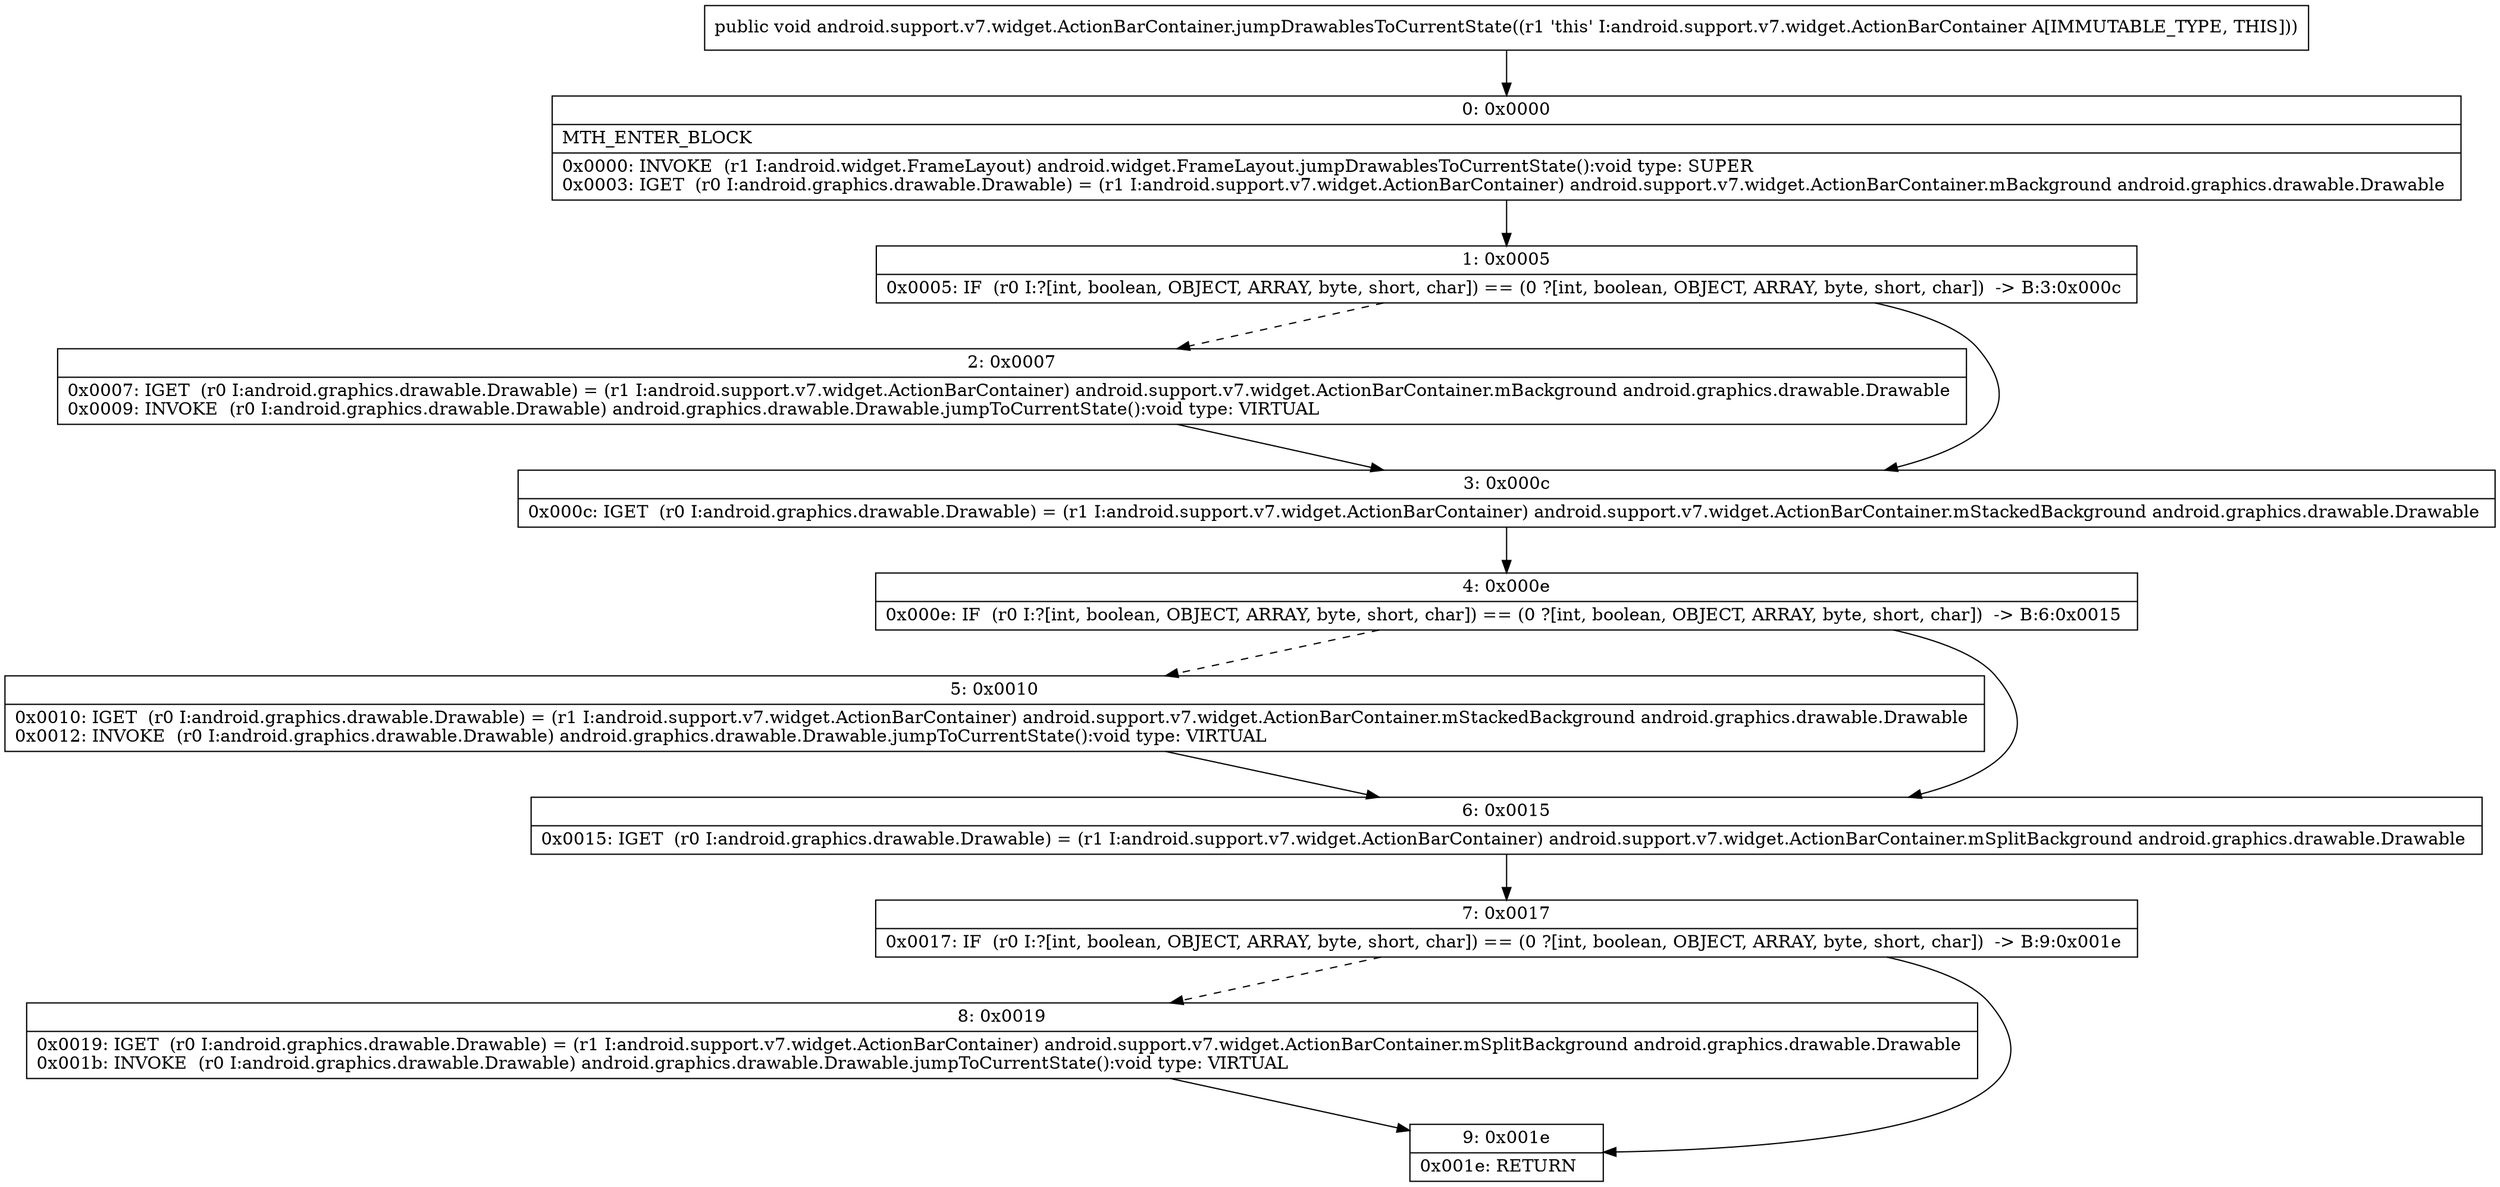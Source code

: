 digraph "CFG forandroid.support.v7.widget.ActionBarContainer.jumpDrawablesToCurrentState()V" {
Node_0 [shape=record,label="{0\:\ 0x0000|MTH_ENTER_BLOCK\l|0x0000: INVOKE  (r1 I:android.widget.FrameLayout) android.widget.FrameLayout.jumpDrawablesToCurrentState():void type: SUPER \l0x0003: IGET  (r0 I:android.graphics.drawable.Drawable) = (r1 I:android.support.v7.widget.ActionBarContainer) android.support.v7.widget.ActionBarContainer.mBackground android.graphics.drawable.Drawable \l}"];
Node_1 [shape=record,label="{1\:\ 0x0005|0x0005: IF  (r0 I:?[int, boolean, OBJECT, ARRAY, byte, short, char]) == (0 ?[int, boolean, OBJECT, ARRAY, byte, short, char])  \-\> B:3:0x000c \l}"];
Node_2 [shape=record,label="{2\:\ 0x0007|0x0007: IGET  (r0 I:android.graphics.drawable.Drawable) = (r1 I:android.support.v7.widget.ActionBarContainer) android.support.v7.widget.ActionBarContainer.mBackground android.graphics.drawable.Drawable \l0x0009: INVOKE  (r0 I:android.graphics.drawable.Drawable) android.graphics.drawable.Drawable.jumpToCurrentState():void type: VIRTUAL \l}"];
Node_3 [shape=record,label="{3\:\ 0x000c|0x000c: IGET  (r0 I:android.graphics.drawable.Drawable) = (r1 I:android.support.v7.widget.ActionBarContainer) android.support.v7.widget.ActionBarContainer.mStackedBackground android.graphics.drawable.Drawable \l}"];
Node_4 [shape=record,label="{4\:\ 0x000e|0x000e: IF  (r0 I:?[int, boolean, OBJECT, ARRAY, byte, short, char]) == (0 ?[int, boolean, OBJECT, ARRAY, byte, short, char])  \-\> B:6:0x0015 \l}"];
Node_5 [shape=record,label="{5\:\ 0x0010|0x0010: IGET  (r0 I:android.graphics.drawable.Drawable) = (r1 I:android.support.v7.widget.ActionBarContainer) android.support.v7.widget.ActionBarContainer.mStackedBackground android.graphics.drawable.Drawable \l0x0012: INVOKE  (r0 I:android.graphics.drawable.Drawable) android.graphics.drawable.Drawable.jumpToCurrentState():void type: VIRTUAL \l}"];
Node_6 [shape=record,label="{6\:\ 0x0015|0x0015: IGET  (r0 I:android.graphics.drawable.Drawable) = (r1 I:android.support.v7.widget.ActionBarContainer) android.support.v7.widget.ActionBarContainer.mSplitBackground android.graphics.drawable.Drawable \l}"];
Node_7 [shape=record,label="{7\:\ 0x0017|0x0017: IF  (r0 I:?[int, boolean, OBJECT, ARRAY, byte, short, char]) == (0 ?[int, boolean, OBJECT, ARRAY, byte, short, char])  \-\> B:9:0x001e \l}"];
Node_8 [shape=record,label="{8\:\ 0x0019|0x0019: IGET  (r0 I:android.graphics.drawable.Drawable) = (r1 I:android.support.v7.widget.ActionBarContainer) android.support.v7.widget.ActionBarContainer.mSplitBackground android.graphics.drawable.Drawable \l0x001b: INVOKE  (r0 I:android.graphics.drawable.Drawable) android.graphics.drawable.Drawable.jumpToCurrentState():void type: VIRTUAL \l}"];
Node_9 [shape=record,label="{9\:\ 0x001e|0x001e: RETURN   \l}"];
MethodNode[shape=record,label="{public void android.support.v7.widget.ActionBarContainer.jumpDrawablesToCurrentState((r1 'this' I:android.support.v7.widget.ActionBarContainer A[IMMUTABLE_TYPE, THIS])) }"];
MethodNode -> Node_0;
Node_0 -> Node_1;
Node_1 -> Node_2[style=dashed];
Node_1 -> Node_3;
Node_2 -> Node_3;
Node_3 -> Node_4;
Node_4 -> Node_5[style=dashed];
Node_4 -> Node_6;
Node_5 -> Node_6;
Node_6 -> Node_7;
Node_7 -> Node_8[style=dashed];
Node_7 -> Node_9;
Node_8 -> Node_9;
}

